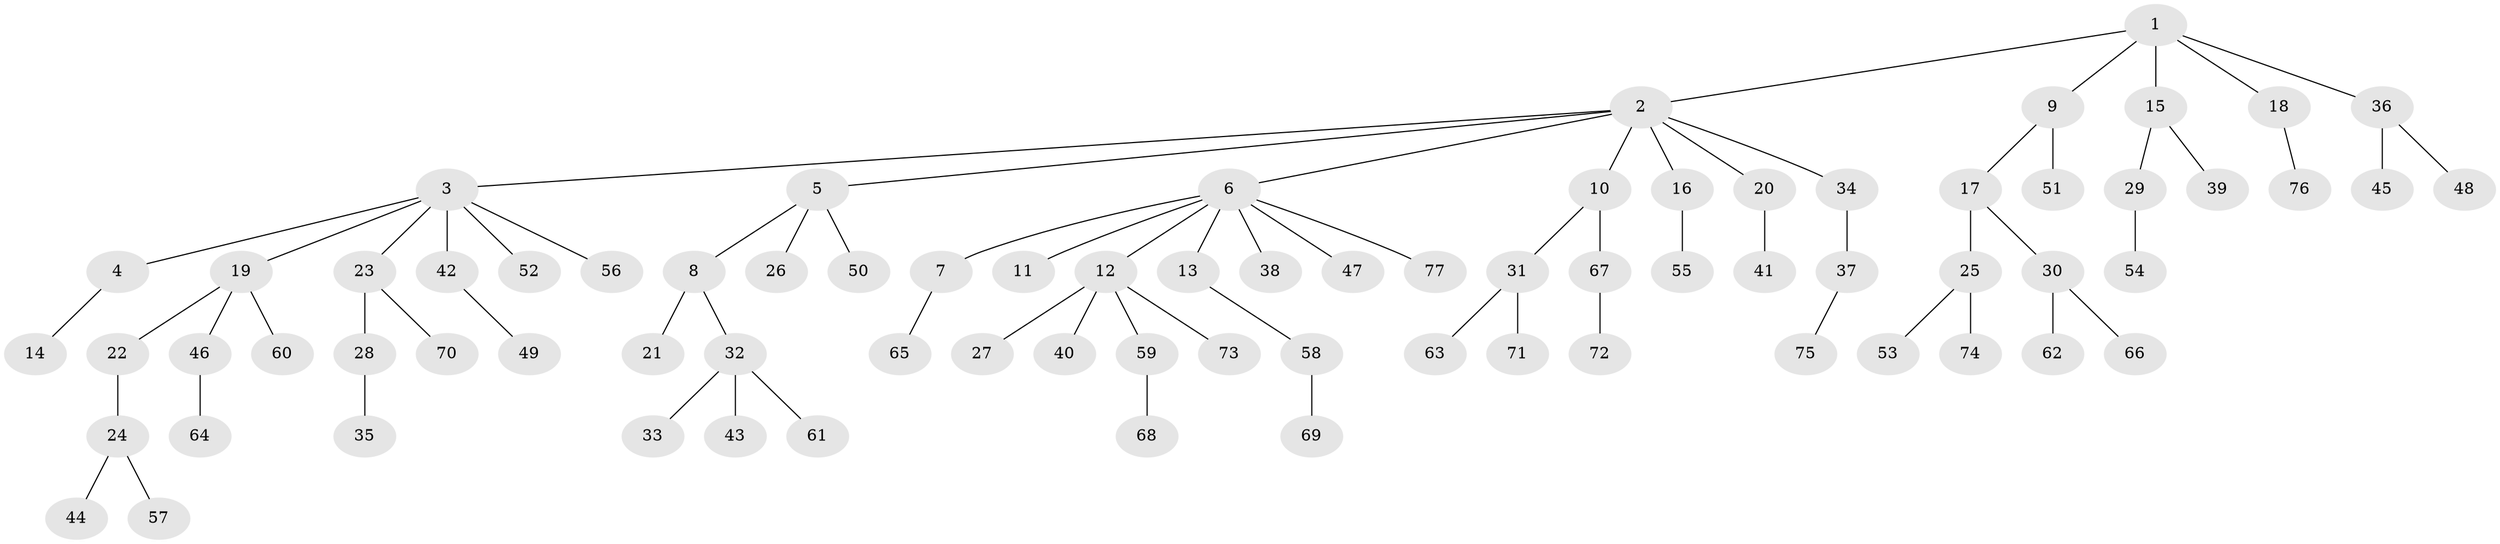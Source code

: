 // Generated by graph-tools (version 1.1) at 2025/53/03/09/25 04:53:04]
// undirected, 77 vertices, 76 edges
graph export_dot {
graph [start="1"]
  node [color=gray90,style=filled];
  1;
  2;
  3;
  4;
  5;
  6;
  7;
  8;
  9;
  10;
  11;
  12;
  13;
  14;
  15;
  16;
  17;
  18;
  19;
  20;
  21;
  22;
  23;
  24;
  25;
  26;
  27;
  28;
  29;
  30;
  31;
  32;
  33;
  34;
  35;
  36;
  37;
  38;
  39;
  40;
  41;
  42;
  43;
  44;
  45;
  46;
  47;
  48;
  49;
  50;
  51;
  52;
  53;
  54;
  55;
  56;
  57;
  58;
  59;
  60;
  61;
  62;
  63;
  64;
  65;
  66;
  67;
  68;
  69;
  70;
  71;
  72;
  73;
  74;
  75;
  76;
  77;
  1 -- 2;
  1 -- 9;
  1 -- 15;
  1 -- 18;
  1 -- 36;
  2 -- 3;
  2 -- 5;
  2 -- 6;
  2 -- 10;
  2 -- 16;
  2 -- 20;
  2 -- 34;
  3 -- 4;
  3 -- 19;
  3 -- 23;
  3 -- 42;
  3 -- 52;
  3 -- 56;
  4 -- 14;
  5 -- 8;
  5 -- 26;
  5 -- 50;
  6 -- 7;
  6 -- 11;
  6 -- 12;
  6 -- 13;
  6 -- 38;
  6 -- 47;
  6 -- 77;
  7 -- 65;
  8 -- 21;
  8 -- 32;
  9 -- 17;
  9 -- 51;
  10 -- 31;
  10 -- 67;
  12 -- 27;
  12 -- 40;
  12 -- 59;
  12 -- 73;
  13 -- 58;
  15 -- 29;
  15 -- 39;
  16 -- 55;
  17 -- 25;
  17 -- 30;
  18 -- 76;
  19 -- 22;
  19 -- 46;
  19 -- 60;
  20 -- 41;
  22 -- 24;
  23 -- 28;
  23 -- 70;
  24 -- 44;
  24 -- 57;
  25 -- 53;
  25 -- 74;
  28 -- 35;
  29 -- 54;
  30 -- 62;
  30 -- 66;
  31 -- 63;
  31 -- 71;
  32 -- 33;
  32 -- 43;
  32 -- 61;
  34 -- 37;
  36 -- 45;
  36 -- 48;
  37 -- 75;
  42 -- 49;
  46 -- 64;
  58 -- 69;
  59 -- 68;
  67 -- 72;
}
